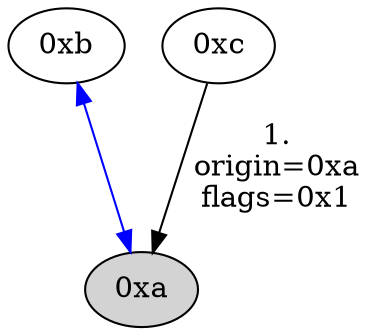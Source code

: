 digraph test3 {
    "0xb" -> a [color=blue, dir=both, len=1.00]
    "0xc" -> a [label="1.\norigin=0xa\nflags=0x1", len=3.00]
    a [style=filled, label="0xa"]
}
